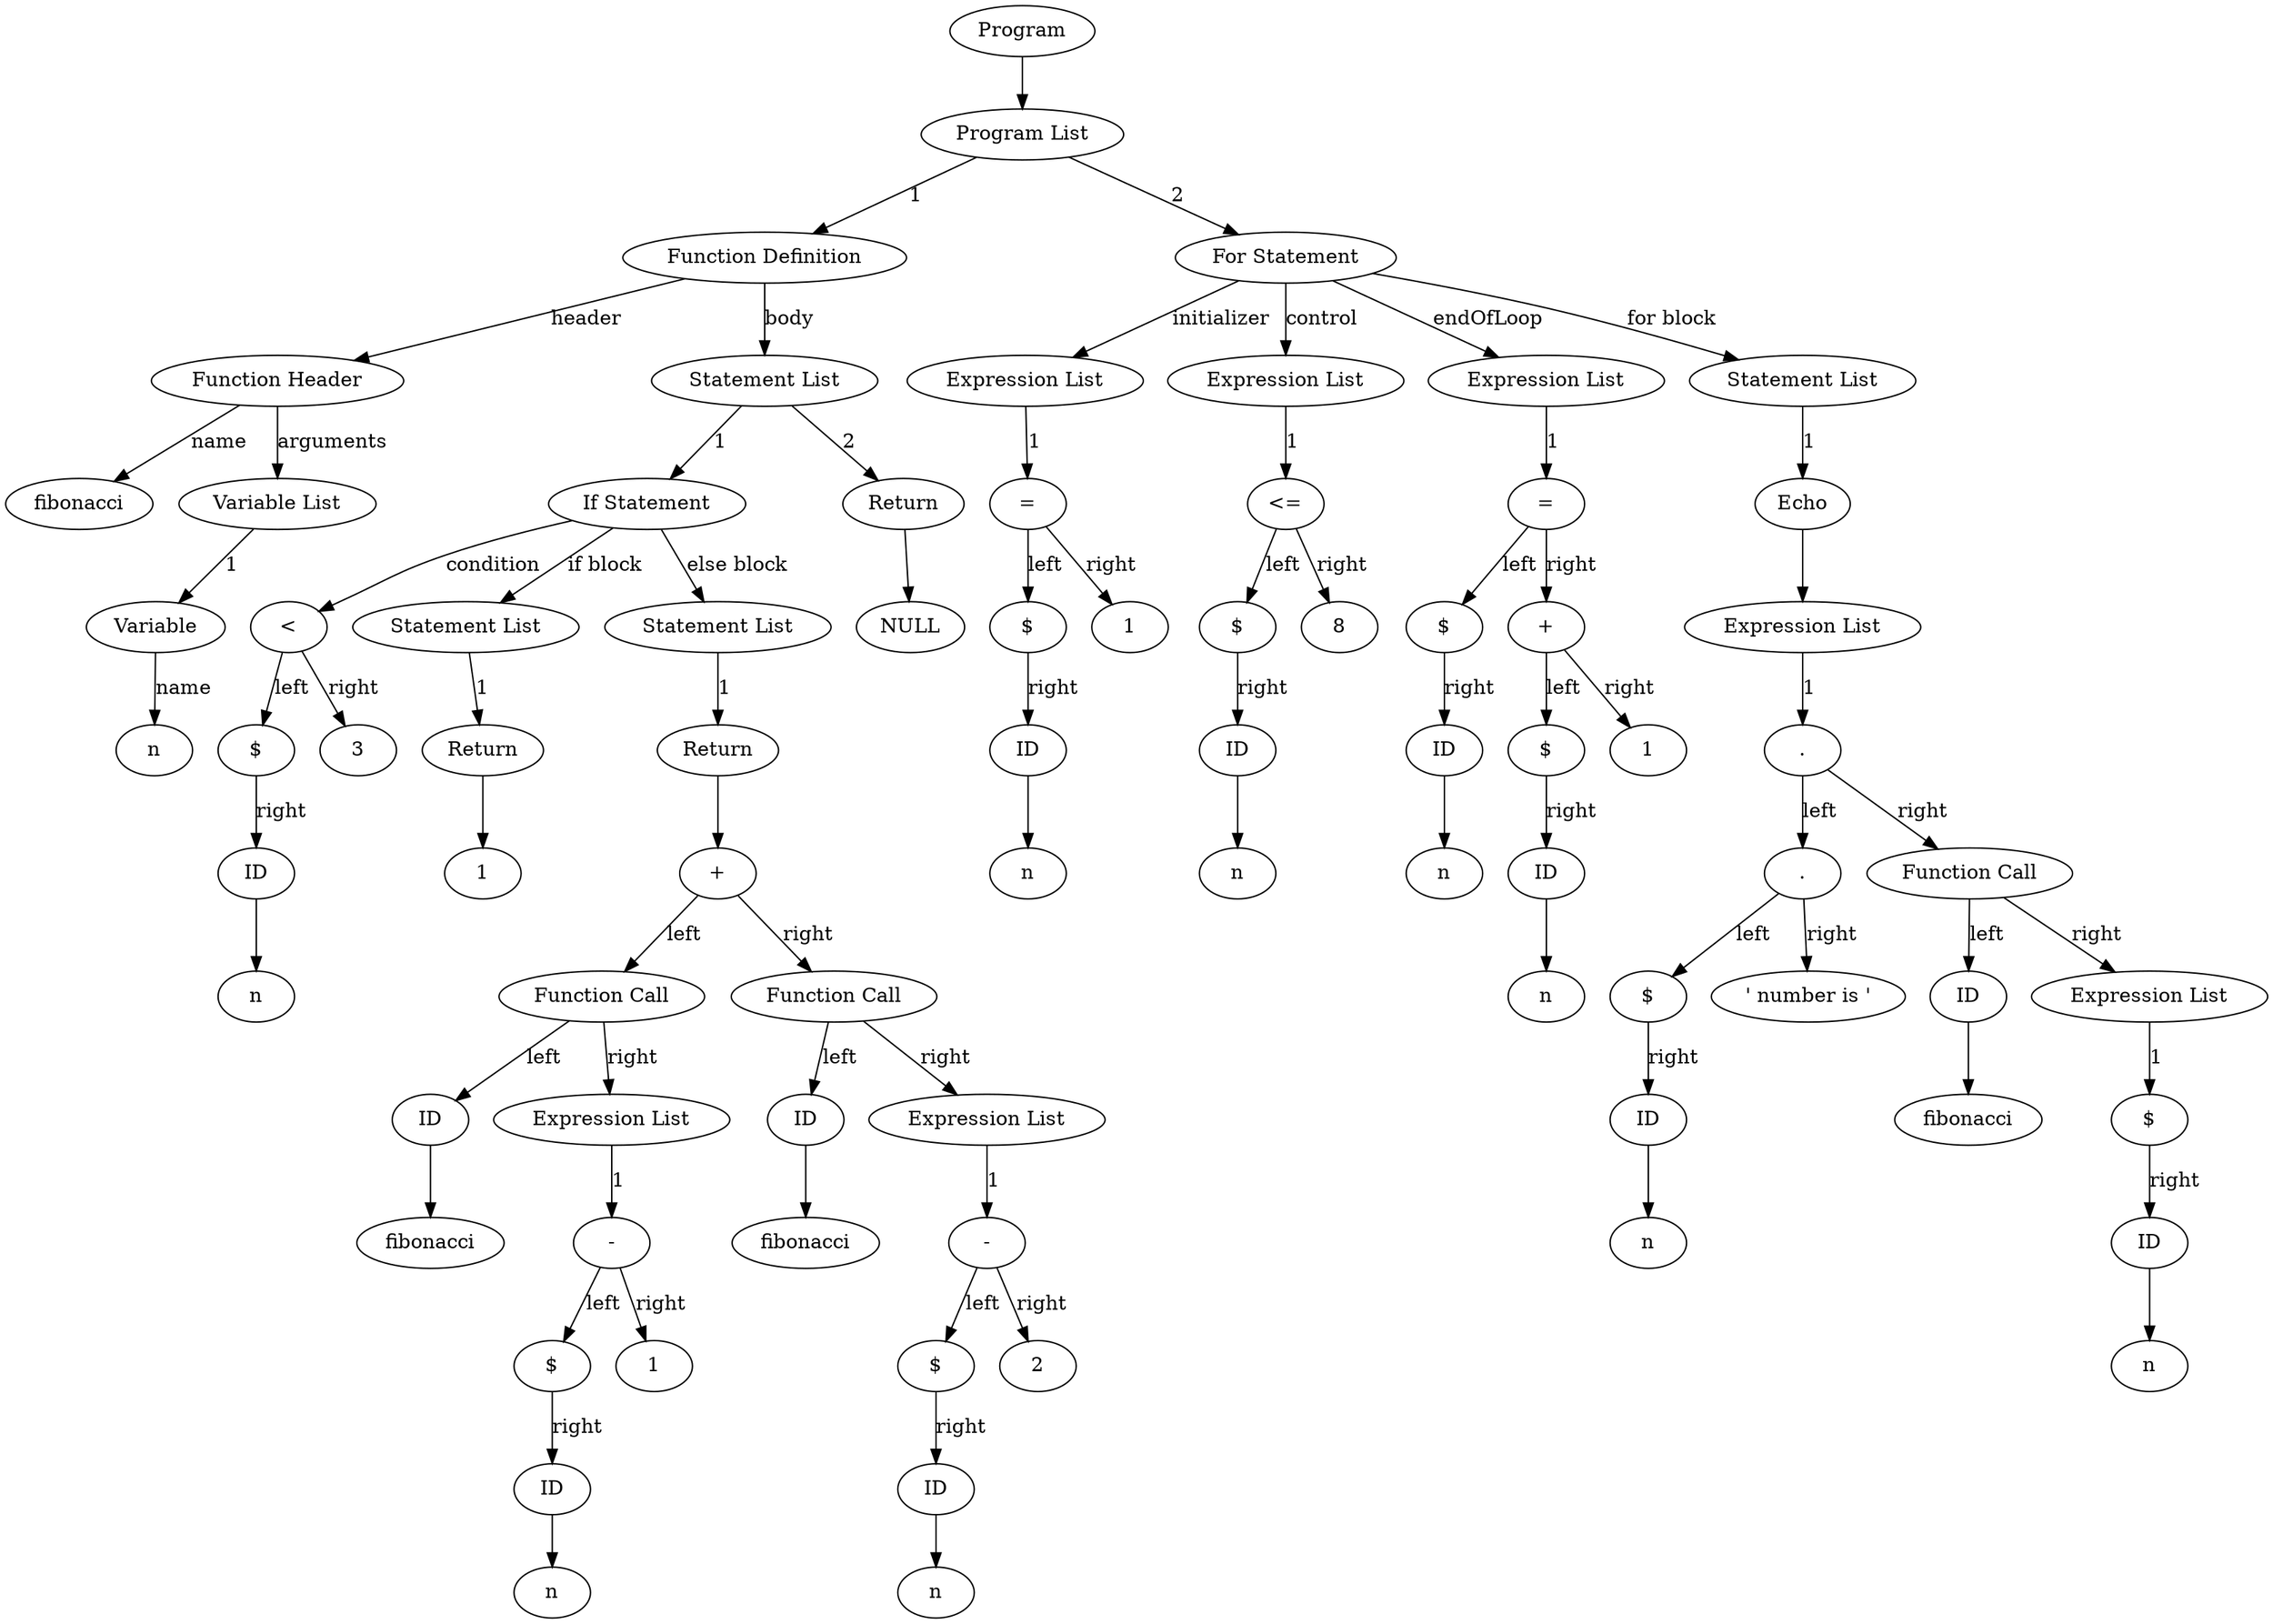 digraph G {
node78 [label="Program"];
node79 [label="Program List"];
node78->node79 [label=""];
node80 [label="Function Definition"];
node79->node80 [label="1"];
node81 [label="Function Header"];
node80->node81 [label="header"];
node81->node82 [label="name"];
node82 [label="fibonacci"];
node83 [label="Variable List"];
node81->node83 [label="arguments"];
node84 [label="Variable"];
node83->node84 [label="1"];
node84->node85 [label="name"];
node85 [label="n"];
node86 [label="Statement List"];
node80->node86 [label="body"];
node87 [label="If Statement"];
node86->node87 [label="1"];
node87->node88 [label="condition"];
node88 [label="<"];
node88->node89 [label="left"];
node89 [label="$"];
node89->node90 [label="right"];
node90 [label="ID"];
node90->node91 [label=""];
node91 [label="n"];
node88->node92 [label="right"];
node92 [label="3"];
node93 [label="Statement List"];
node87->node93 [label="if block"];
node93->node94 [label="1"];
node94 [label="Return"];
node94->node95 [label=""];
node95 [label="1"];
node96 [label="Statement List"];
node87->node96 [label="else block"];
node96->node97 [label="1"];
node97 [label="Return"];
node97->node98 [label=""];
node98 [label="+"];
node98->node99 [label="left"];
node99 [label="Function Call"];
node99->node100 [label="left"];
node100 [label="ID"];
node100->node101 [label=""];
node101 [label="fibonacci"];
node102 [label="Expression List"];
node99->node102 [label="right"];
node102->node103 [label="1"];
node103 [label="-"];
node103->node104 [label="left"];
node104 [label="$"];
node104->node105 [label="right"];
node105 [label="ID"];
node105->node106 [label=""];
node106 [label="n"];
node103->node107 [label="right"];
node107 [label="1"];
node98->node108 [label="right"];
node108 [label="Function Call"];
node108->node109 [label="left"];
node109 [label="ID"];
node109->node110 [label=""];
node110 [label="fibonacci"];
node111 [label="Expression List"];
node108->node111 [label="right"];
node111->node112 [label="1"];
node112 [label="-"];
node112->node113 [label="left"];
node113 [label="$"];
node113->node114 [label="right"];
node114 [label="ID"];
node114->node115 [label=""];
node115 [label="n"];
node112->node116 [label="right"];
node116 [label="2"];
node86->node117 [label="2"];
node117 [label="Return"];
node117->node118 [label=""];
node118 [label="NULL"];
node119 [label="For Statement"];
node79->node119 [label="2"];
node120 [label="Expression List"];
node119->node120 [label="initializer"];
node120->node121 [label="1"];
node121 [label="="];
node121->node122 [label="left"];
node122 [label="$"];
node122->node123 [label="right"];
node123 [label="ID"];
node123->node124 [label=""];
node124 [label="n"];
node121->node125 [label="right"];
node125 [label="1"];
node126 [label="Expression List"];
node119->node126 [label="control"];
node126->node127 [label="1"];
node127 [label="<="];
node127->node128 [label="left"];
node128 [label="$"];
node128->node129 [label="right"];
node129 [label="ID"];
node129->node130 [label=""];
node130 [label="n"];
node127->node131 [label="right"];
node131 [label="8"];
node132 [label="Expression List"];
node119->node132 [label="endOfLoop"];
node132->node133 [label="1"];
node133 [label="="];
node133->node134 [label="left"];
node134 [label="$"];
node134->node135 [label="right"];
node135 [label="ID"];
node135->node136 [label=""];
node136 [label="n"];
node133->node137 [label="right"];
node137 [label="+"];
node137->node138 [label="left"];
node138 [label="$"];
node138->node139 [label="right"];
node139 [label="ID"];
node139->node140 [label=""];
node140 [label="n"];
node137->node141 [label="right"];
node141 [label="1"];
node142 [label="Statement List"];
node119->node142 [label="for block"];
node142->node143 [label="1"];
node143 [label="Echo"];
node144 [label="Expression List"];
node143->node144 [label=""];
node144->node145 [label="1"];
node145 [label="."];
node145->node146 [label="left"];
node146 [label="."];
node146->node147 [label="left"];
node147 [label="$"];
node147->node148 [label="right"];
node148 [label="ID"];
node148->node149 [label=""];
node149 [label="n"];
node146->node150 [label="right"];
node150 [label="' number is '"];
node145->node151 [label="right"];
node151 [label="Function Call"];
node151->node152 [label="left"];
node152 [label="ID"];
node152->node153 [label=""];
node153 [label="fibonacci"];
node154 [label="Expression List"];
node151->node154 [label="right"];
node154->node155 [label="1"];
node155 [label="$"];
node155->node156 [label="right"];
node156 [label="ID"];
node156->node157 [label=""];
node157 [label="n"];
}